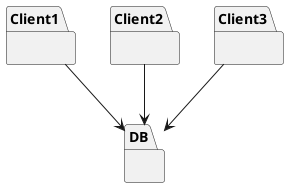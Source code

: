 @startuml
package Client1 {}
package Client2 {}
package Client3 {}
package DB {}

Client1 --> DB
Client2 --> DB
Client3 --> DB
@enduml